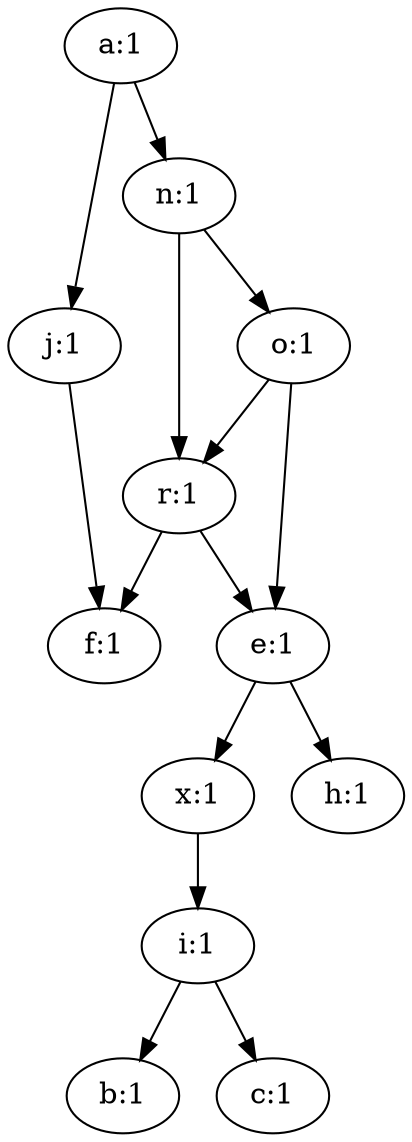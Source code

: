 digraph G {
  x [label="x:1"];
  b [label="b:1"];
  c [label="c:1"];
  o [label="o:1"];
  e [label="e:1"];
  f [label="f:1"];
  i [label="i:1"];
  h [label="h:1"];
  r [label="r:1"];
  j [label="j:1"];
  a [label="a:1"];
  n [label="n:1"];
  
  
  x -> i;
  o -> e;
  o -> r;
  e -> x;
  e -> h;
  i -> b;
  i -> c;
  r -> e;
  r -> f;
  j -> f;
  a -> j;
  a -> n;
  n -> o;
  n -> r;
  
  }